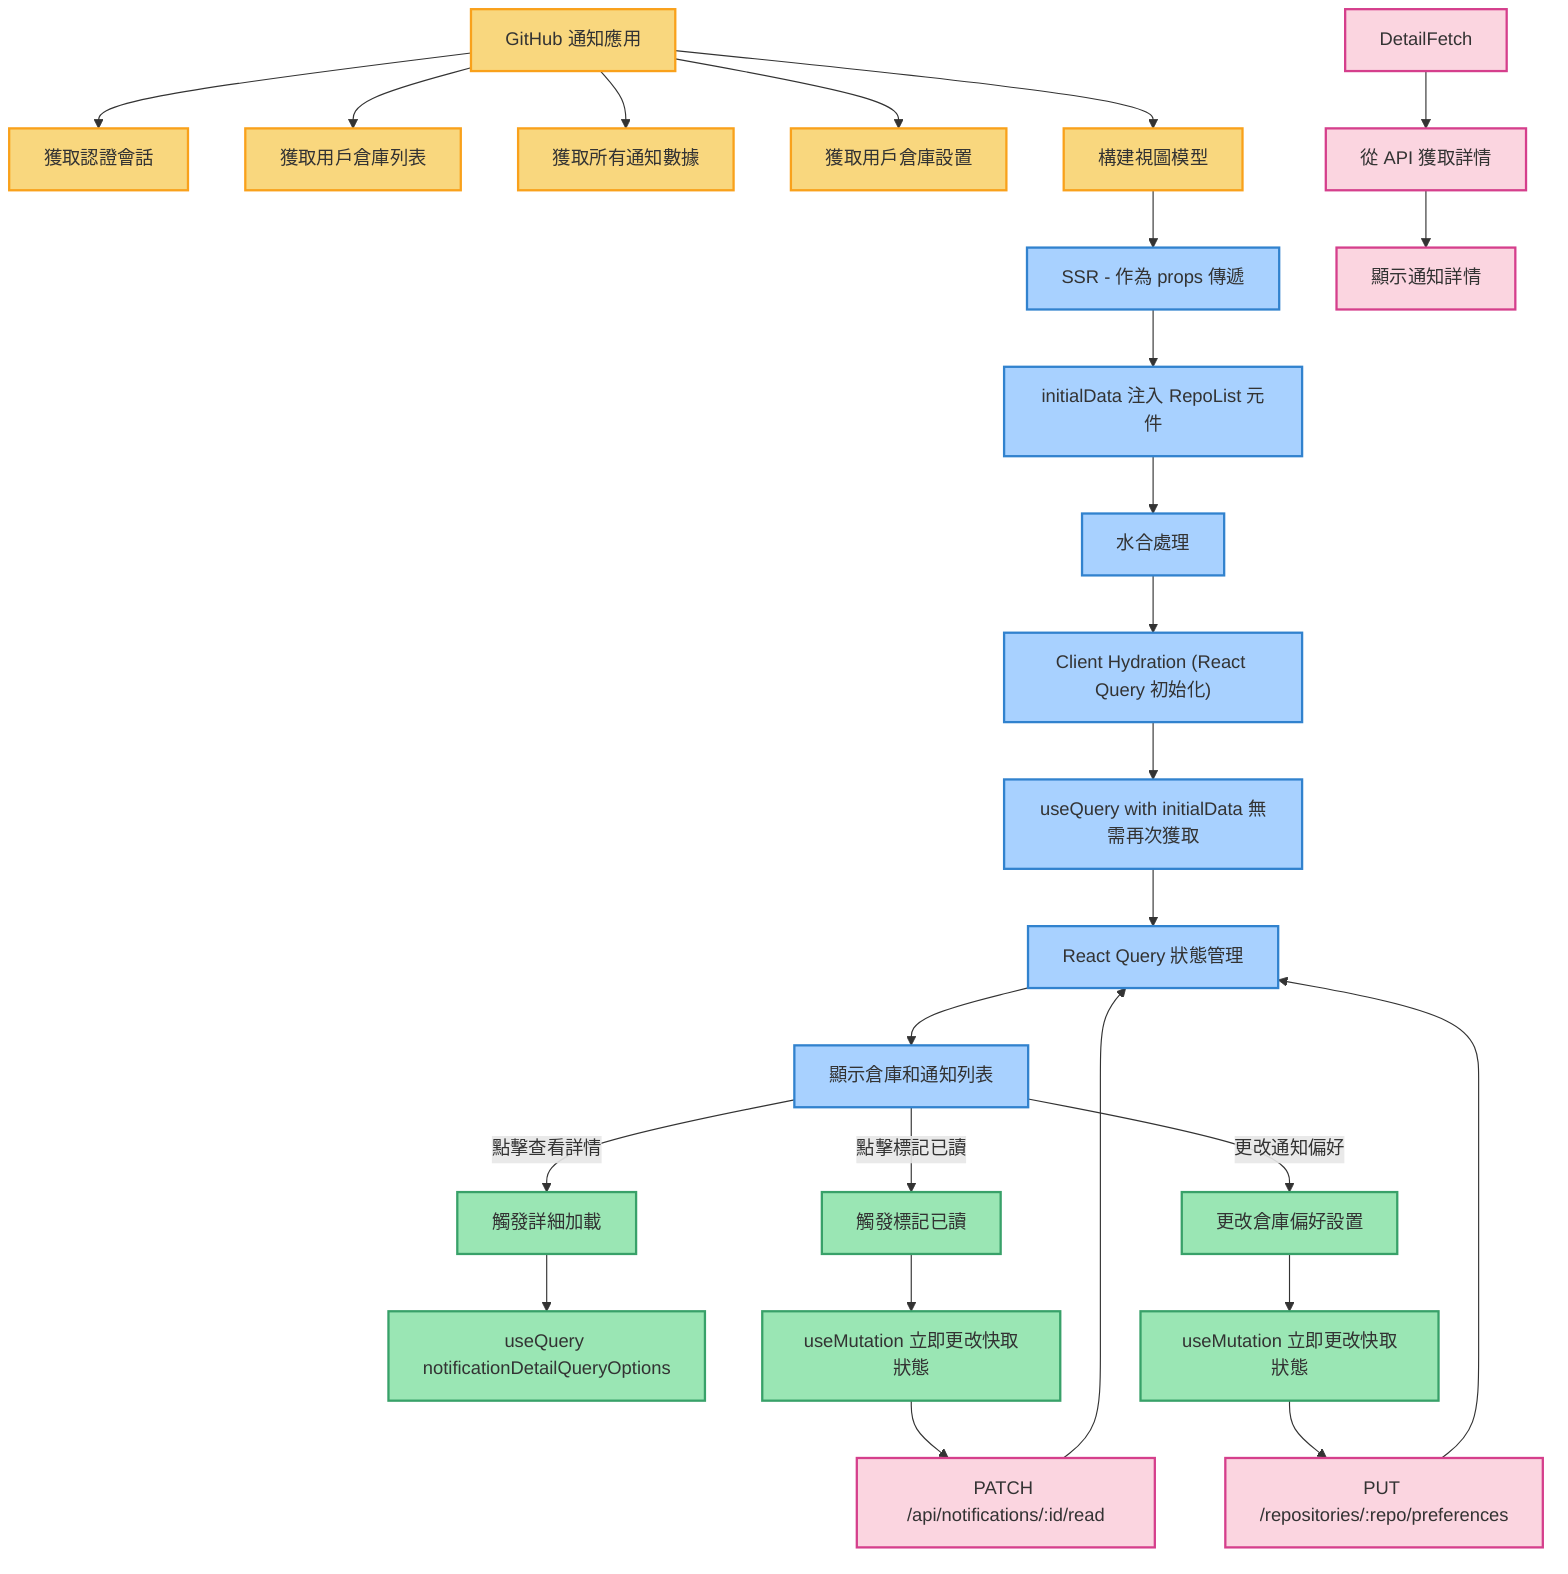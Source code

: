 flowchart TD
    %% 頂部導航功能
    A["GitHub 通知應用"] --> A1["獲取認證會話"]
    A --> A2["獲取用戶倉庫列表"] 
    A --> A3["獲取所有通知數據"]
    A --> A4["獲取用戶倉庫設置"]
    A --> A5["構建視圖模型"]
    
    %% 資料流 - 伺服器到客戶端
    A5 --> SSR["SSR - 作為 props 傳遞"]
    SSR --> Init["initialData 注入 RepoList 元件"]
    Init --> Hydrate["水合處理"]
    Hydrate --> ClientHydrate["Client Hydration (React Query 初始化)"]
    ClientHydrate --> NoRefetch["useQuery with initialData 無需再次獲取"]
    NoRefetch --> RQState["React Query 狀態管理"]
    
    %% 資料使用和更新流程
    RQState --> Display["顯示倉庫和通知列表"]
    
    %% 用戶交互 - 查看詳情
    Display --> |"點擊查看詳情"| DetailClick["觸發詳細加載"]
    DetailClick --> DetailQuery["useQuery notificationDetailQueryOptions"]
    DetailFetch --> DetailAPI["從 API 獲取詳情"]
    DetailAPI --> ShowDetail["顯示通知詳情"]
    
    %% 用戶交互 - 標記已讀
    Display --> |"點擊標記已讀"| ReadClick["觸發標記已讀"]
    ReadClick --> ReadMutation["useMutation 立即更改快取狀態"]
    ReadMutation --> ReadPatch["PATCH /api/notifications/:id/read"]
    ReadPatch --> RQState
    
    %% 用戶交互 - 更新偏好設置
    Display --> |"更改通知偏好"| PrefClick["更改倉庫偏好設置"]
    PrefClick --> PrefMutation["useMutation 立即更改快取狀態"]
    PrefMutation --> PrefPut["PUT /repositories/:repo/preferences"]
    PrefPut --> RQState
    
    %% 樣式設定
    classDef serverNode fill:#f9d77e,stroke:#f9a11b,stroke-width:2px;
    classDef dataFlowNode fill:#a8d1ff,stroke:#3182ce,stroke-width:2px;
    classDef actionNode fill:#9ae6b4,stroke:#38a169,stroke-width:2px;
    classDef apiNode fill:#fbd5e0,stroke:#d53f8c,stroke-width:2px;
    
    %% 應用樣式
    class A,A1,A2,A3,A4,A5 serverNode;
    class SSR,Init,Hydrate,ClientHydrate,NoRefetch,RQState,Display dataFlowNode;
    class DetailClick,ReadClick,PrefClick,DetailQuery,ReadMutation,PrefMutation actionNode;
    class DetailFetch,DetailAPI,ShowDetail,ReadPatch,PrefPut apiNode;